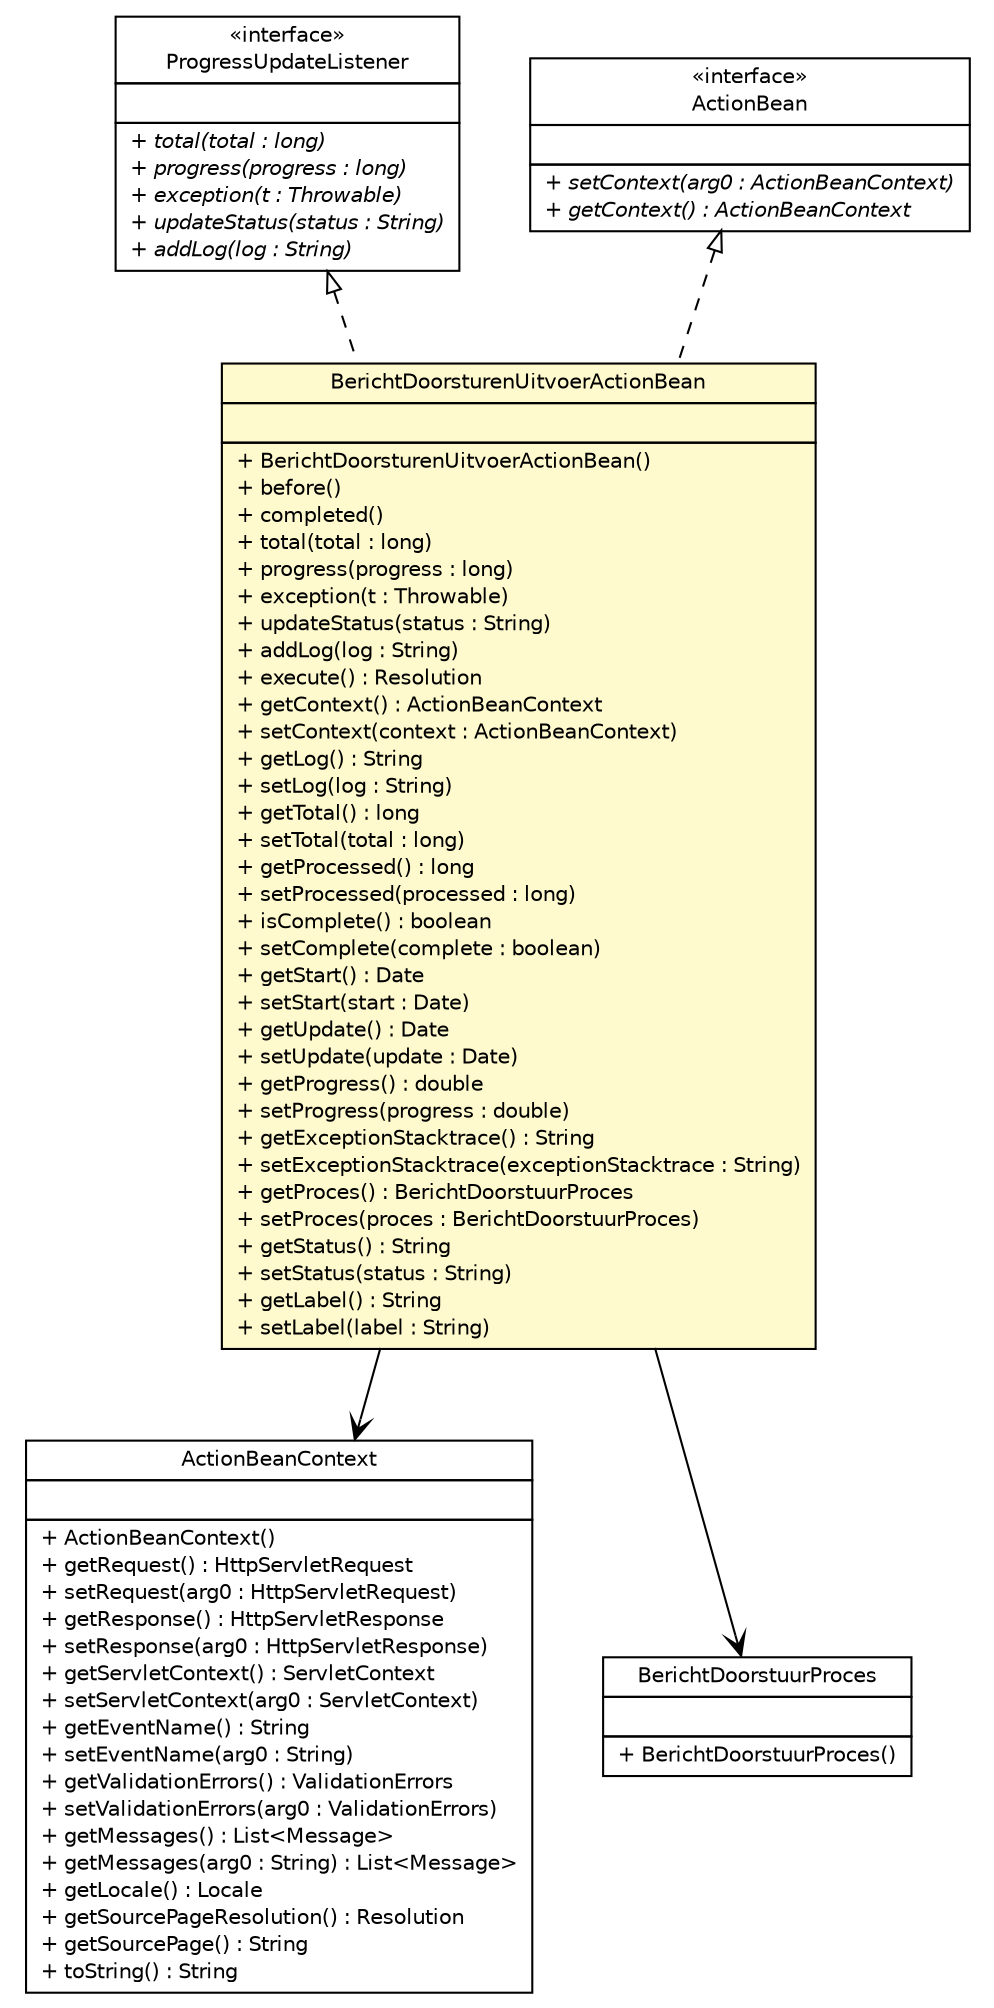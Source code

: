 #!/usr/local/bin/dot
#
# Class diagram 
# Generated by UMLGraph version R5_6-24-gf6e263 (http://www.umlgraph.org/)
#

digraph G {
	edge [fontname="Helvetica",fontsize=10,labelfontname="Helvetica",labelfontsize=10];
	node [fontname="Helvetica",fontsize=10,shape=plaintext];
	nodesep=0.25;
	ranksep=0.5;
	// nl.b3p.brmo.service.stripes.BerichtDoorsturenUitvoerActionBean
	c911 [label=<<table title="nl.b3p.brmo.service.stripes.BerichtDoorsturenUitvoerActionBean" border="0" cellborder="1" cellspacing="0" cellpadding="2" port="p" bgcolor="lemonChiffon" href="./BerichtDoorsturenUitvoerActionBean.html">
		<tr><td><table border="0" cellspacing="0" cellpadding="1">
<tr><td align="center" balign="center"> BerichtDoorsturenUitvoerActionBean </td></tr>
		</table></td></tr>
		<tr><td><table border="0" cellspacing="0" cellpadding="1">
<tr><td align="left" balign="left">  </td></tr>
		</table></td></tr>
		<tr><td><table border="0" cellspacing="0" cellpadding="1">
<tr><td align="left" balign="left"> + BerichtDoorsturenUitvoerActionBean() </td></tr>
<tr><td align="left" balign="left"> + before() </td></tr>
<tr><td align="left" balign="left"> + completed() </td></tr>
<tr><td align="left" balign="left"> + total(total : long) </td></tr>
<tr><td align="left" balign="left"> + progress(progress : long) </td></tr>
<tr><td align="left" balign="left"> + exception(t : Throwable) </td></tr>
<tr><td align="left" balign="left"> + updateStatus(status : String) </td></tr>
<tr><td align="left" balign="left"> + addLog(log : String) </td></tr>
<tr><td align="left" balign="left"> + execute() : Resolution </td></tr>
<tr><td align="left" balign="left"> + getContext() : ActionBeanContext </td></tr>
<tr><td align="left" balign="left"> + setContext(context : ActionBeanContext) </td></tr>
<tr><td align="left" balign="left"> + getLog() : String </td></tr>
<tr><td align="left" balign="left"> + setLog(log : String) </td></tr>
<tr><td align="left" balign="left"> + getTotal() : long </td></tr>
<tr><td align="left" balign="left"> + setTotal(total : long) </td></tr>
<tr><td align="left" balign="left"> + getProcessed() : long </td></tr>
<tr><td align="left" balign="left"> + setProcessed(processed : long) </td></tr>
<tr><td align="left" balign="left"> + isComplete() : boolean </td></tr>
<tr><td align="left" balign="left"> + setComplete(complete : boolean) </td></tr>
<tr><td align="left" balign="left"> + getStart() : Date </td></tr>
<tr><td align="left" balign="left"> + setStart(start : Date) </td></tr>
<tr><td align="left" balign="left"> + getUpdate() : Date </td></tr>
<tr><td align="left" balign="left"> + setUpdate(update : Date) </td></tr>
<tr><td align="left" balign="left"> + getProgress() : double </td></tr>
<tr><td align="left" balign="left"> + setProgress(progress : double) </td></tr>
<tr><td align="left" balign="left"> + getExceptionStacktrace() : String </td></tr>
<tr><td align="left" balign="left"> + setExceptionStacktrace(exceptionStacktrace : String) </td></tr>
<tr><td align="left" balign="left"> + getProces() : BerichtDoorstuurProces </td></tr>
<tr><td align="left" balign="left"> + setProces(proces : BerichtDoorstuurProces) </td></tr>
<tr><td align="left" balign="left"> + getStatus() : String </td></tr>
<tr><td align="left" balign="left"> + setStatus(status : String) </td></tr>
<tr><td align="left" balign="left"> + getLabel() : String </td></tr>
<tr><td align="left" balign="left"> + setLabel(label : String) </td></tr>
		</table></td></tr>
		</table>>, URL="./BerichtDoorsturenUitvoerActionBean.html", fontname="Helvetica", fontcolor="black", fontsize=10.0];
	// nl.b3p.brmo.service.scanner.ProgressUpdateListener
	c938 [label=<<table title="nl.b3p.brmo.service.scanner.ProgressUpdateListener" border="0" cellborder="1" cellspacing="0" cellpadding="2" port="p" href="../scanner/ProgressUpdateListener.html">
		<tr><td><table border="0" cellspacing="0" cellpadding="1">
<tr><td align="center" balign="center"> &#171;interface&#187; </td></tr>
<tr><td align="center" balign="center"> ProgressUpdateListener </td></tr>
		</table></td></tr>
		<tr><td><table border="0" cellspacing="0" cellpadding="1">
<tr><td align="left" balign="left">  </td></tr>
		</table></td></tr>
		<tr><td><table border="0" cellspacing="0" cellpadding="1">
<tr><td align="left" balign="left"><font face="Helvetica-Oblique" point-size="10.0"> + total(total : long) </font></td></tr>
<tr><td align="left" balign="left"><font face="Helvetica-Oblique" point-size="10.0"> + progress(progress : long) </font></td></tr>
<tr><td align="left" balign="left"><font face="Helvetica-Oblique" point-size="10.0"> + exception(t : Throwable) </font></td></tr>
<tr><td align="left" balign="left"><font face="Helvetica-Oblique" point-size="10.0"> + updateStatus(status : String) </font></td></tr>
<tr><td align="left" balign="left"><font face="Helvetica-Oblique" point-size="10.0"> + addLog(log : String) </font></td></tr>
		</table></td></tr>
		</table>>, URL="../scanner/ProgressUpdateListener.html", fontname="Helvetica", fontcolor="black", fontsize=10.0];
	//nl.b3p.brmo.service.stripes.BerichtDoorsturenUitvoerActionBean implements net.sourceforge.stripes.action.ActionBean
	c948:p -> c911:p [dir=back,arrowtail=empty,style=dashed];
	//nl.b3p.brmo.service.stripes.BerichtDoorsturenUitvoerActionBean implements nl.b3p.brmo.service.scanner.ProgressUpdateListener
	c938:p -> c911:p [dir=back,arrowtail=empty,style=dashed];
	// nl.b3p.brmo.service.stripes.BerichtDoorsturenUitvoerActionBean NAVASSOC net.sourceforge.stripes.action.ActionBeanContext
	c911:p -> c949:p [taillabel="", label="", headlabel="", fontname="Helvetica", fontcolor="black", fontsize=10.0, color="black", arrowhead=open];
	// nl.b3p.brmo.service.stripes.BerichtDoorsturenUitvoerActionBean NAVASSOC nl.b3p.brmo.persistence.staging.BerichtDoorstuurProces
	c911:p -> c950:p [taillabel="", label="", headlabel="", fontname="Helvetica", fontcolor="black", fontsize=10.0, color="black", arrowhead=open];
	// net.sourceforge.stripes.action.ActionBean
	c948 [label=<<table title="net.sourceforge.stripes.action.ActionBean" border="0" cellborder="1" cellspacing="0" cellpadding="2" port="p">
		<tr><td><table border="0" cellspacing="0" cellpadding="1">
<tr><td align="center" balign="center"> &#171;interface&#187; </td></tr>
<tr><td align="center" balign="center"> ActionBean </td></tr>
		</table></td></tr>
		<tr><td><table border="0" cellspacing="0" cellpadding="1">
<tr><td align="left" balign="left">  </td></tr>
		</table></td></tr>
		<tr><td><table border="0" cellspacing="0" cellpadding="1">
<tr><td align="left" balign="left"><font face="Helvetica-Oblique" point-size="10.0"> + setContext(arg0 : ActionBeanContext) </font></td></tr>
<tr><td align="left" balign="left"><font face="Helvetica-Oblique" point-size="10.0"> + getContext() : ActionBeanContext </font></td></tr>
		</table></td></tr>
		</table>>, URL="null", fontname="Helvetica", fontcolor="black", fontsize=10.0];
	// net.sourceforge.stripes.action.ActionBeanContext
	c949 [label=<<table title="net.sourceforge.stripes.action.ActionBeanContext" border="0" cellborder="1" cellspacing="0" cellpadding="2" port="p">
		<tr><td><table border="0" cellspacing="0" cellpadding="1">
<tr><td align="center" balign="center"> ActionBeanContext </td></tr>
		</table></td></tr>
		<tr><td><table border="0" cellspacing="0" cellpadding="1">
<tr><td align="left" balign="left">  </td></tr>
		</table></td></tr>
		<tr><td><table border="0" cellspacing="0" cellpadding="1">
<tr><td align="left" balign="left"> + ActionBeanContext() </td></tr>
<tr><td align="left" balign="left"> + getRequest() : HttpServletRequest </td></tr>
<tr><td align="left" balign="left"> + setRequest(arg0 : HttpServletRequest) </td></tr>
<tr><td align="left" balign="left"> + getResponse() : HttpServletResponse </td></tr>
<tr><td align="left" balign="left"> + setResponse(arg0 : HttpServletResponse) </td></tr>
<tr><td align="left" balign="left"> + getServletContext() : ServletContext </td></tr>
<tr><td align="left" balign="left"> + setServletContext(arg0 : ServletContext) </td></tr>
<tr><td align="left" balign="left"> + getEventName() : String </td></tr>
<tr><td align="left" balign="left"> + setEventName(arg0 : String) </td></tr>
<tr><td align="left" balign="left"> + getValidationErrors() : ValidationErrors </td></tr>
<tr><td align="left" balign="left"> + setValidationErrors(arg0 : ValidationErrors) </td></tr>
<tr><td align="left" balign="left"> + getMessages() : List&lt;Message&gt; </td></tr>
<tr><td align="left" balign="left"> + getMessages(arg0 : String) : List&lt;Message&gt; </td></tr>
<tr><td align="left" balign="left"> + getLocale() : Locale </td></tr>
<tr><td align="left" balign="left"> + getSourcePageResolution() : Resolution </td></tr>
<tr><td align="left" balign="left"> + getSourcePage() : String </td></tr>
<tr><td align="left" balign="left"> + toString() : String </td></tr>
		</table></td></tr>
		</table>>, URL="null", fontname="Helvetica", fontcolor="black", fontsize=10.0];
	// nl.b3p.brmo.persistence.staging.BerichtDoorstuurProces
	c950 [label=<<table title="nl.b3p.brmo.persistence.staging.BerichtDoorstuurProces" border="0" cellborder="1" cellspacing="0" cellpadding="2" port="p">
		<tr><td><table border="0" cellspacing="0" cellpadding="1">
<tr><td align="center" balign="center"> BerichtDoorstuurProces </td></tr>
		</table></td></tr>
		<tr><td><table border="0" cellspacing="0" cellpadding="1">
<tr><td align="left" balign="left">  </td></tr>
		</table></td></tr>
		<tr><td><table border="0" cellspacing="0" cellpadding="1">
<tr><td align="left" balign="left"> + BerichtDoorstuurProces() </td></tr>
		</table></td></tr>
		</table>>, URL="null", fontname="Helvetica", fontcolor="black", fontsize=10.0];
}

